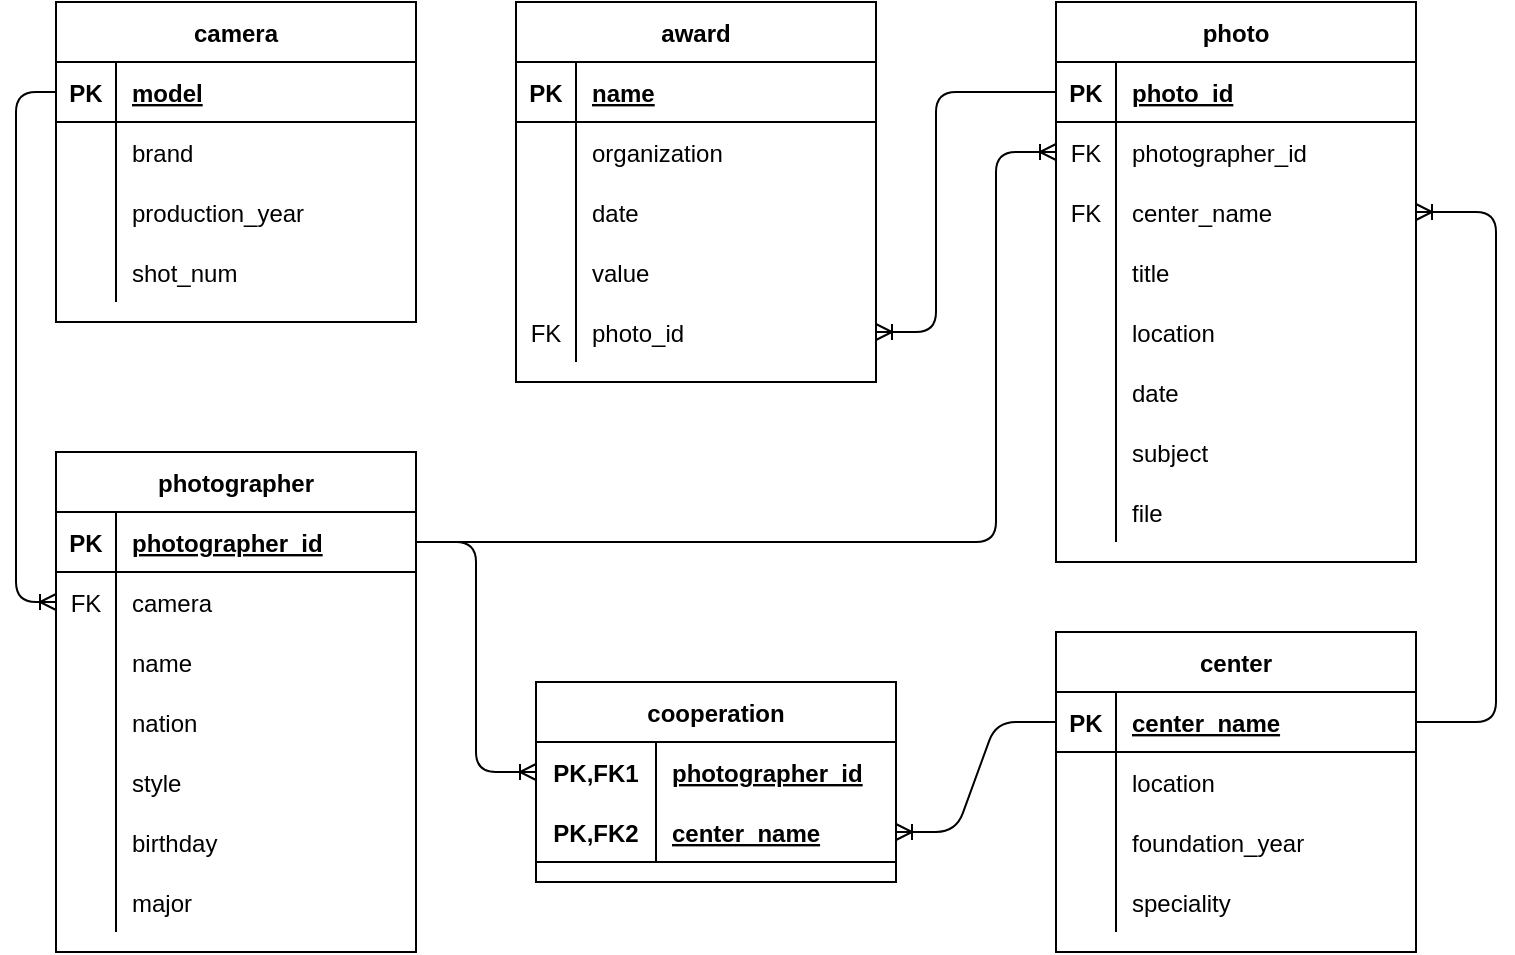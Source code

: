 <mxfile version="13.10.4" type="github">
  <diagram id="TFFf2abVDrZkA_rKR_qa" name="Page-1">
    <mxGraphModel dx="868" dy="450" grid="1" gridSize="10" guides="1" tooltips="1" connect="1" arrows="1" fold="1" page="1" pageScale="1" pageWidth="850" pageHeight="1100" math="0" shadow="0">
      <root>
        <mxCell id="0" />
        <mxCell id="1" parent="0" />
        <mxCell id="PV1UCOZisjYgFc_bMbk6-1" value="photographer" style="shape=table;startSize=30;container=1;collapsible=1;childLayout=tableLayout;fixedRows=1;rowLines=0;fontStyle=1;align=center;resizeLast=1;swimlaneFillColor=#ffffff;" parent="1" vertex="1">
          <mxGeometry x="70" y="285" width="180" height="250.0" as="geometry">
            <mxRectangle x="70" y="30" width="110" height="30" as="alternateBounds" />
          </mxGeometry>
        </mxCell>
        <mxCell id="PV1UCOZisjYgFc_bMbk6-2" value="" style="shape=partialRectangle;collapsible=0;dropTarget=0;pointerEvents=0;fillColor=none;top=0;left=0;bottom=1;right=0;points=[[0,0.5],[1,0.5]];portConstraint=eastwest;" parent="PV1UCOZisjYgFc_bMbk6-1" vertex="1">
          <mxGeometry y="30" width="180" height="30" as="geometry" />
        </mxCell>
        <mxCell id="PV1UCOZisjYgFc_bMbk6-3" value="PK" style="shape=partialRectangle;connectable=0;fillColor=none;top=0;left=0;bottom=0;right=0;fontStyle=1;overflow=hidden;" parent="PV1UCOZisjYgFc_bMbk6-2" vertex="1">
          <mxGeometry width="30" height="30" as="geometry" />
        </mxCell>
        <mxCell id="PV1UCOZisjYgFc_bMbk6-4" value="photographer_id" style="shape=partialRectangle;connectable=0;fillColor=none;top=0;left=0;bottom=0;right=0;align=left;spacingLeft=6;fontStyle=5;overflow=hidden;" parent="PV1UCOZisjYgFc_bMbk6-2" vertex="1">
          <mxGeometry x="30" width="150" height="30" as="geometry" />
        </mxCell>
        <mxCell id="PV1UCOZisjYgFc_bMbk6-5" value="" style="shape=partialRectangle;collapsible=0;dropTarget=0;pointerEvents=0;fillColor=none;top=0;left=0;bottom=0;right=0;points=[[0,0.5],[1,0.5]];portConstraint=eastwest;" parent="PV1UCOZisjYgFc_bMbk6-1" vertex="1">
          <mxGeometry y="60" width="180" height="30" as="geometry" />
        </mxCell>
        <mxCell id="PV1UCOZisjYgFc_bMbk6-6" value="FK" style="shape=partialRectangle;connectable=0;fillColor=none;top=0;left=0;bottom=0;right=0;editable=1;overflow=hidden;" parent="PV1UCOZisjYgFc_bMbk6-5" vertex="1">
          <mxGeometry width="30" height="30" as="geometry" />
        </mxCell>
        <mxCell id="PV1UCOZisjYgFc_bMbk6-7" value="camera" style="shape=partialRectangle;connectable=0;fillColor=none;top=0;left=0;bottom=0;right=0;align=left;spacingLeft=6;overflow=hidden;" parent="PV1UCOZisjYgFc_bMbk6-5" vertex="1">
          <mxGeometry x="30" width="150" height="30" as="geometry" />
        </mxCell>
        <mxCell id="PV1UCOZisjYgFc_bMbk6-216" value="" style="shape=partialRectangle;collapsible=0;dropTarget=0;pointerEvents=0;fillColor=none;top=0;left=0;bottom=0;right=0;points=[[0,0.5],[1,0.5]];portConstraint=eastwest;" parent="PV1UCOZisjYgFc_bMbk6-1" vertex="1">
          <mxGeometry y="90" width="180" height="30" as="geometry" />
        </mxCell>
        <mxCell id="PV1UCOZisjYgFc_bMbk6-217" value="" style="shape=partialRectangle;connectable=0;fillColor=none;top=0;left=0;bottom=0;right=0;editable=1;overflow=hidden;" parent="PV1UCOZisjYgFc_bMbk6-216" vertex="1">
          <mxGeometry width="30" height="30" as="geometry" />
        </mxCell>
        <mxCell id="PV1UCOZisjYgFc_bMbk6-218" value="name" style="shape=partialRectangle;connectable=0;fillColor=none;top=0;left=0;bottom=0;right=0;align=left;spacingLeft=6;overflow=hidden;" parent="PV1UCOZisjYgFc_bMbk6-216" vertex="1">
          <mxGeometry x="30" width="150" height="30" as="geometry" />
        </mxCell>
        <mxCell id="PV1UCOZisjYgFc_bMbk6-8" value="" style="shape=partialRectangle;collapsible=0;dropTarget=0;pointerEvents=0;fillColor=none;top=0;left=0;bottom=0;right=0;points=[[0,0.5],[1,0.5]];portConstraint=eastwest;" parent="PV1UCOZisjYgFc_bMbk6-1" vertex="1">
          <mxGeometry y="120" width="180" height="30" as="geometry" />
        </mxCell>
        <mxCell id="PV1UCOZisjYgFc_bMbk6-9" value="" style="shape=partialRectangle;connectable=0;fillColor=none;top=0;left=0;bottom=0;right=0;editable=1;overflow=hidden;" parent="PV1UCOZisjYgFc_bMbk6-8" vertex="1">
          <mxGeometry width="30" height="30" as="geometry" />
        </mxCell>
        <mxCell id="PV1UCOZisjYgFc_bMbk6-10" value="nation" style="shape=partialRectangle;connectable=0;fillColor=none;top=0;left=0;bottom=0;right=0;align=left;spacingLeft=6;overflow=hidden;" parent="PV1UCOZisjYgFc_bMbk6-8" vertex="1">
          <mxGeometry x="30" width="150" height="30" as="geometry" />
        </mxCell>
        <mxCell id="PV1UCOZisjYgFc_bMbk6-11" value="" style="shape=partialRectangle;collapsible=0;dropTarget=0;pointerEvents=0;fillColor=none;top=0;left=0;bottom=0;right=0;points=[[0,0.5],[1,0.5]];portConstraint=eastwest;" parent="PV1UCOZisjYgFc_bMbk6-1" vertex="1">
          <mxGeometry y="150" width="180" height="30" as="geometry" />
        </mxCell>
        <mxCell id="PV1UCOZisjYgFc_bMbk6-12" value="" style="shape=partialRectangle;connectable=0;fillColor=none;top=0;left=0;bottom=0;right=0;editable=1;overflow=hidden;" parent="PV1UCOZisjYgFc_bMbk6-11" vertex="1">
          <mxGeometry width="30" height="30" as="geometry" />
        </mxCell>
        <mxCell id="PV1UCOZisjYgFc_bMbk6-13" value="style" style="shape=partialRectangle;connectable=0;fillColor=none;top=0;left=0;bottom=0;right=0;align=left;spacingLeft=6;overflow=hidden;" parent="PV1UCOZisjYgFc_bMbk6-11" vertex="1">
          <mxGeometry x="30" width="150" height="30" as="geometry" />
        </mxCell>
        <mxCell id="PV1UCOZisjYgFc_bMbk6-18" value="" style="shape=partialRectangle;collapsible=0;dropTarget=0;pointerEvents=0;fillColor=none;top=0;left=0;bottom=0;right=0;points=[[0,0.5],[1,0.5]];portConstraint=eastwest;" parent="PV1UCOZisjYgFc_bMbk6-1" vertex="1">
          <mxGeometry y="180" width="180" height="30" as="geometry" />
        </mxCell>
        <mxCell id="PV1UCOZisjYgFc_bMbk6-19" value="" style="shape=partialRectangle;connectable=0;fillColor=none;top=0;left=0;bottom=0;right=0;editable=1;overflow=hidden;" parent="PV1UCOZisjYgFc_bMbk6-18" vertex="1">
          <mxGeometry width="30" height="30" as="geometry" />
        </mxCell>
        <mxCell id="PV1UCOZisjYgFc_bMbk6-20" value="birthday" style="shape=partialRectangle;connectable=0;fillColor=none;top=0;left=0;bottom=0;right=0;align=left;spacingLeft=6;overflow=hidden;" parent="PV1UCOZisjYgFc_bMbk6-18" vertex="1">
          <mxGeometry x="30" width="150" height="30" as="geometry" />
        </mxCell>
        <mxCell id="PV1UCOZisjYgFc_bMbk6-21" value="" style="shape=partialRectangle;collapsible=0;dropTarget=0;pointerEvents=0;fillColor=none;top=0;left=0;bottom=0;right=0;points=[[0,0.5],[1,0.5]];portConstraint=eastwest;" parent="PV1UCOZisjYgFc_bMbk6-1" vertex="1">
          <mxGeometry y="210" width="180" height="30" as="geometry" />
        </mxCell>
        <mxCell id="PV1UCOZisjYgFc_bMbk6-22" value="" style="shape=partialRectangle;connectable=0;fillColor=none;top=0;left=0;bottom=0;right=0;editable=1;overflow=hidden;" parent="PV1UCOZisjYgFc_bMbk6-21" vertex="1">
          <mxGeometry width="30" height="30" as="geometry" />
        </mxCell>
        <mxCell id="PV1UCOZisjYgFc_bMbk6-23" value="major" style="shape=partialRectangle;connectable=0;fillColor=none;top=0;left=0;bottom=0;right=0;align=left;spacingLeft=6;overflow=hidden;" parent="PV1UCOZisjYgFc_bMbk6-21" vertex="1">
          <mxGeometry x="30" width="150" height="30" as="geometry" />
        </mxCell>
        <mxCell id="PV1UCOZisjYgFc_bMbk6-31" value="camera" style="shape=table;startSize=30;container=1;collapsible=1;childLayout=tableLayout;fixedRows=1;rowLines=0;fontStyle=1;align=center;resizeLast=1;swimlaneFillColor=#ffffff;" parent="1" vertex="1">
          <mxGeometry x="70" y="60" width="180" height="160" as="geometry" />
        </mxCell>
        <mxCell id="PV1UCOZisjYgFc_bMbk6-32" value="" style="shape=partialRectangle;collapsible=0;dropTarget=0;pointerEvents=0;fillColor=none;top=0;left=0;bottom=1;right=0;points=[[0,0.5],[1,0.5]];portConstraint=eastwest;" parent="PV1UCOZisjYgFc_bMbk6-31" vertex="1">
          <mxGeometry y="30" width="180" height="30" as="geometry" />
        </mxCell>
        <mxCell id="PV1UCOZisjYgFc_bMbk6-33" value="PK" style="shape=partialRectangle;connectable=0;fillColor=none;top=0;left=0;bottom=0;right=0;fontStyle=1;overflow=hidden;" parent="PV1UCOZisjYgFc_bMbk6-32" vertex="1">
          <mxGeometry width="30" height="30" as="geometry" />
        </mxCell>
        <mxCell id="PV1UCOZisjYgFc_bMbk6-34" value="model" style="shape=partialRectangle;connectable=0;fillColor=none;top=0;left=0;bottom=0;right=0;align=left;spacingLeft=6;fontStyle=5;overflow=hidden;" parent="PV1UCOZisjYgFc_bMbk6-32" vertex="1">
          <mxGeometry x="30" width="150" height="30" as="geometry" />
        </mxCell>
        <mxCell id="PV1UCOZisjYgFc_bMbk6-35" value="" style="shape=partialRectangle;collapsible=0;dropTarget=0;pointerEvents=0;fillColor=none;top=0;left=0;bottom=0;right=0;points=[[0,0.5],[1,0.5]];portConstraint=eastwest;" parent="PV1UCOZisjYgFc_bMbk6-31" vertex="1">
          <mxGeometry y="60" width="180" height="30" as="geometry" />
        </mxCell>
        <mxCell id="PV1UCOZisjYgFc_bMbk6-36" value="" style="shape=partialRectangle;connectable=0;fillColor=none;top=0;left=0;bottom=0;right=0;editable=1;overflow=hidden;" parent="PV1UCOZisjYgFc_bMbk6-35" vertex="1">
          <mxGeometry width="30" height="30" as="geometry" />
        </mxCell>
        <mxCell id="PV1UCOZisjYgFc_bMbk6-37" value="brand" style="shape=partialRectangle;connectable=0;fillColor=none;top=0;left=0;bottom=0;right=0;align=left;spacingLeft=6;overflow=hidden;" parent="PV1UCOZisjYgFc_bMbk6-35" vertex="1">
          <mxGeometry x="30" width="150" height="30" as="geometry" />
        </mxCell>
        <mxCell id="PV1UCOZisjYgFc_bMbk6-38" value="" style="shape=partialRectangle;collapsible=0;dropTarget=0;pointerEvents=0;fillColor=none;top=0;left=0;bottom=0;right=0;points=[[0,0.5],[1,0.5]];portConstraint=eastwest;" parent="PV1UCOZisjYgFc_bMbk6-31" vertex="1">
          <mxGeometry y="90" width="180" height="30" as="geometry" />
        </mxCell>
        <mxCell id="PV1UCOZisjYgFc_bMbk6-39" value="" style="shape=partialRectangle;connectable=0;fillColor=none;top=0;left=0;bottom=0;right=0;editable=1;overflow=hidden;" parent="PV1UCOZisjYgFc_bMbk6-38" vertex="1">
          <mxGeometry width="30" height="30" as="geometry" />
        </mxCell>
        <mxCell id="PV1UCOZisjYgFc_bMbk6-40" value="production_year" style="shape=partialRectangle;connectable=0;fillColor=none;top=0;left=0;bottom=0;right=0;align=left;spacingLeft=6;overflow=hidden;" parent="PV1UCOZisjYgFc_bMbk6-38" vertex="1">
          <mxGeometry x="30" width="150" height="30" as="geometry" />
        </mxCell>
        <mxCell id="PV1UCOZisjYgFc_bMbk6-41" value="" style="shape=partialRectangle;collapsible=0;dropTarget=0;pointerEvents=0;fillColor=none;top=0;left=0;bottom=0;right=0;points=[[0,0.5],[1,0.5]];portConstraint=eastwest;" parent="PV1UCOZisjYgFc_bMbk6-31" vertex="1">
          <mxGeometry y="120" width="180" height="30" as="geometry" />
        </mxCell>
        <mxCell id="PV1UCOZisjYgFc_bMbk6-42" value="" style="shape=partialRectangle;connectable=0;fillColor=none;top=0;left=0;bottom=0;right=0;editable=1;overflow=hidden;" parent="PV1UCOZisjYgFc_bMbk6-41" vertex="1">
          <mxGeometry width="30" height="30" as="geometry" />
        </mxCell>
        <mxCell id="PV1UCOZisjYgFc_bMbk6-43" value="shot_num" style="shape=partialRectangle;connectable=0;fillColor=none;top=0;left=0;bottom=0;right=0;align=left;spacingLeft=6;overflow=hidden;" parent="PV1UCOZisjYgFc_bMbk6-41" vertex="1">
          <mxGeometry x="30" width="150" height="30" as="geometry" />
        </mxCell>
        <mxCell id="PV1UCOZisjYgFc_bMbk6-50" value="center" style="shape=table;startSize=30;container=1;collapsible=1;childLayout=tableLayout;fixedRows=1;rowLines=0;fontStyle=1;align=center;resizeLast=1;swimlaneFillColor=#ffffff;" parent="1" vertex="1">
          <mxGeometry x="570" y="375" width="180" height="160" as="geometry" />
        </mxCell>
        <mxCell id="PV1UCOZisjYgFc_bMbk6-51" value="" style="shape=partialRectangle;collapsible=0;dropTarget=0;pointerEvents=0;fillColor=none;top=0;left=0;bottom=1;right=0;points=[[0,0.5],[1,0.5]];portConstraint=eastwest;" parent="PV1UCOZisjYgFc_bMbk6-50" vertex="1">
          <mxGeometry y="30" width="180" height="30" as="geometry" />
        </mxCell>
        <mxCell id="PV1UCOZisjYgFc_bMbk6-52" value="PK" style="shape=partialRectangle;connectable=0;fillColor=none;top=0;left=0;bottom=0;right=0;fontStyle=1;overflow=hidden;" parent="PV1UCOZisjYgFc_bMbk6-51" vertex="1">
          <mxGeometry width="30" height="30" as="geometry" />
        </mxCell>
        <mxCell id="PV1UCOZisjYgFc_bMbk6-53" value="center_name" style="shape=partialRectangle;connectable=0;fillColor=none;top=0;left=0;bottom=0;right=0;align=left;spacingLeft=6;fontStyle=5;overflow=hidden;" parent="PV1UCOZisjYgFc_bMbk6-51" vertex="1">
          <mxGeometry x="30" width="150" height="30" as="geometry" />
        </mxCell>
        <mxCell id="PV1UCOZisjYgFc_bMbk6-54" value="" style="shape=partialRectangle;collapsible=0;dropTarget=0;pointerEvents=0;fillColor=none;top=0;left=0;bottom=0;right=0;points=[[0,0.5],[1,0.5]];portConstraint=eastwest;" parent="PV1UCOZisjYgFc_bMbk6-50" vertex="1">
          <mxGeometry y="60" width="180" height="30" as="geometry" />
        </mxCell>
        <mxCell id="PV1UCOZisjYgFc_bMbk6-55" value="" style="shape=partialRectangle;connectable=0;fillColor=none;top=0;left=0;bottom=0;right=0;editable=1;overflow=hidden;" parent="PV1UCOZisjYgFc_bMbk6-54" vertex="1">
          <mxGeometry width="30" height="30" as="geometry" />
        </mxCell>
        <mxCell id="PV1UCOZisjYgFc_bMbk6-56" value="location" style="shape=partialRectangle;connectable=0;fillColor=none;top=0;left=0;bottom=0;right=0;align=left;spacingLeft=6;overflow=hidden;" parent="PV1UCOZisjYgFc_bMbk6-54" vertex="1">
          <mxGeometry x="30" width="150" height="30" as="geometry" />
        </mxCell>
        <mxCell id="PV1UCOZisjYgFc_bMbk6-57" value="" style="shape=partialRectangle;collapsible=0;dropTarget=0;pointerEvents=0;fillColor=none;top=0;left=0;bottom=0;right=0;points=[[0,0.5],[1,0.5]];portConstraint=eastwest;" parent="PV1UCOZisjYgFc_bMbk6-50" vertex="1">
          <mxGeometry y="90" width="180" height="30" as="geometry" />
        </mxCell>
        <mxCell id="PV1UCOZisjYgFc_bMbk6-58" value="" style="shape=partialRectangle;connectable=0;fillColor=none;top=0;left=0;bottom=0;right=0;editable=1;overflow=hidden;" parent="PV1UCOZisjYgFc_bMbk6-57" vertex="1">
          <mxGeometry width="30" height="30" as="geometry" />
        </mxCell>
        <mxCell id="PV1UCOZisjYgFc_bMbk6-59" value="foundation_year" style="shape=partialRectangle;connectable=0;fillColor=none;top=0;left=0;bottom=0;right=0;align=left;spacingLeft=6;overflow=hidden;" parent="PV1UCOZisjYgFc_bMbk6-57" vertex="1">
          <mxGeometry x="30" width="150" height="30" as="geometry" />
        </mxCell>
        <mxCell id="PV1UCOZisjYgFc_bMbk6-60" value="" style="shape=partialRectangle;collapsible=0;dropTarget=0;pointerEvents=0;fillColor=none;top=0;left=0;bottom=0;right=0;points=[[0,0.5],[1,0.5]];portConstraint=eastwest;" parent="PV1UCOZisjYgFc_bMbk6-50" vertex="1">
          <mxGeometry y="120" width="180" height="30" as="geometry" />
        </mxCell>
        <mxCell id="PV1UCOZisjYgFc_bMbk6-61" value="" style="shape=partialRectangle;connectable=0;fillColor=none;top=0;left=0;bottom=0;right=0;editable=1;overflow=hidden;" parent="PV1UCOZisjYgFc_bMbk6-60" vertex="1">
          <mxGeometry width="30" height="30" as="geometry" />
        </mxCell>
        <mxCell id="PV1UCOZisjYgFc_bMbk6-62" value="speciality" style="shape=partialRectangle;connectable=0;fillColor=none;top=0;left=0;bottom=0;right=0;align=left;spacingLeft=6;overflow=hidden;" parent="PV1UCOZisjYgFc_bMbk6-60" vertex="1">
          <mxGeometry x="30" width="150" height="30" as="geometry" />
        </mxCell>
        <mxCell id="PV1UCOZisjYgFc_bMbk6-116" value="photo" style="shape=table;startSize=30;container=1;collapsible=1;childLayout=tableLayout;fixedRows=1;rowLines=0;fontStyle=1;align=center;resizeLast=1;swimlaneFillColor=#ffffff;" parent="1" vertex="1">
          <mxGeometry x="570" y="60" width="180" height="280" as="geometry" />
        </mxCell>
        <mxCell id="PV1UCOZisjYgFc_bMbk6-165" value="" style="shape=partialRectangle;collapsible=0;dropTarget=0;pointerEvents=0;fillColor=none;top=0;left=0;bottom=1;right=0;points=[[0,0.5],[1,0.5]];portConstraint=eastwest;" parent="PV1UCOZisjYgFc_bMbk6-116" vertex="1">
          <mxGeometry y="30" width="180" height="30" as="geometry" />
        </mxCell>
        <mxCell id="PV1UCOZisjYgFc_bMbk6-166" value="PK" style="shape=partialRectangle;connectable=0;fillColor=none;top=0;left=0;bottom=0;right=0;fontStyle=1;overflow=hidden;" parent="PV1UCOZisjYgFc_bMbk6-165" vertex="1">
          <mxGeometry width="30" height="30" as="geometry" />
        </mxCell>
        <mxCell id="PV1UCOZisjYgFc_bMbk6-167" value="photo_id" style="shape=partialRectangle;connectable=0;fillColor=none;top=0;left=0;bottom=0;right=0;align=left;spacingLeft=6;fontStyle=5;overflow=hidden;" parent="PV1UCOZisjYgFc_bMbk6-165" vertex="1">
          <mxGeometry x="30" width="150" height="30" as="geometry" />
        </mxCell>
        <mxCell id="PV1UCOZisjYgFc_bMbk6-120" value="" style="shape=partialRectangle;collapsible=0;dropTarget=0;pointerEvents=0;fillColor=none;top=0;left=0;bottom=0;right=0;points=[[0,0.5],[1,0.5]];portConstraint=eastwest;" parent="PV1UCOZisjYgFc_bMbk6-116" vertex="1">
          <mxGeometry y="60" width="180" height="30" as="geometry" />
        </mxCell>
        <mxCell id="PV1UCOZisjYgFc_bMbk6-121" value="FK" style="shape=partialRectangle;connectable=0;fillColor=none;top=0;left=0;bottom=0;right=0;editable=1;overflow=hidden;" parent="PV1UCOZisjYgFc_bMbk6-120" vertex="1">
          <mxGeometry width="30" height="30" as="geometry" />
        </mxCell>
        <mxCell id="PV1UCOZisjYgFc_bMbk6-122" value="photographer_id" style="shape=partialRectangle;connectable=0;fillColor=none;top=0;left=0;bottom=0;right=0;align=left;spacingLeft=6;overflow=hidden;" parent="PV1UCOZisjYgFc_bMbk6-120" vertex="1">
          <mxGeometry x="30" width="150" height="30" as="geometry" />
        </mxCell>
        <mxCell id="PV1UCOZisjYgFc_bMbk6-123" value="" style="shape=partialRectangle;collapsible=0;dropTarget=0;pointerEvents=0;fillColor=none;top=0;left=0;bottom=0;right=0;points=[[0,0.5],[1,0.5]];portConstraint=eastwest;" parent="PV1UCOZisjYgFc_bMbk6-116" vertex="1">
          <mxGeometry y="90" width="180" height="30" as="geometry" />
        </mxCell>
        <mxCell id="PV1UCOZisjYgFc_bMbk6-124" value="FK" style="shape=partialRectangle;connectable=0;fillColor=none;top=0;left=0;bottom=0;right=0;editable=1;overflow=hidden;" parent="PV1UCOZisjYgFc_bMbk6-123" vertex="1">
          <mxGeometry width="30" height="30" as="geometry" />
        </mxCell>
        <mxCell id="PV1UCOZisjYgFc_bMbk6-125" value="center_name" style="shape=partialRectangle;connectable=0;fillColor=none;top=0;left=0;bottom=0;right=0;align=left;spacingLeft=6;overflow=hidden;" parent="PV1UCOZisjYgFc_bMbk6-123" vertex="1">
          <mxGeometry x="30" width="150" height="30" as="geometry" />
        </mxCell>
        <mxCell id="PV1UCOZisjYgFc_bMbk6-126" value="" style="shape=partialRectangle;collapsible=0;dropTarget=0;pointerEvents=0;fillColor=none;top=0;left=0;bottom=0;right=0;points=[[0,0.5],[1,0.5]];portConstraint=eastwest;" parent="PV1UCOZisjYgFc_bMbk6-116" vertex="1">
          <mxGeometry y="120" width="180" height="30" as="geometry" />
        </mxCell>
        <mxCell id="PV1UCOZisjYgFc_bMbk6-127" value="" style="shape=partialRectangle;connectable=0;fillColor=none;top=0;left=0;bottom=0;right=0;editable=1;overflow=hidden;" parent="PV1UCOZisjYgFc_bMbk6-126" vertex="1">
          <mxGeometry width="30" height="30" as="geometry" />
        </mxCell>
        <mxCell id="PV1UCOZisjYgFc_bMbk6-128" value="title" style="shape=partialRectangle;connectable=0;fillColor=none;top=0;left=0;bottom=0;right=0;align=left;spacingLeft=6;overflow=hidden;" parent="PV1UCOZisjYgFc_bMbk6-126" vertex="1">
          <mxGeometry x="30" width="150" height="30" as="geometry" />
        </mxCell>
        <mxCell id="PV1UCOZisjYgFc_bMbk6-172" value="" style="shape=partialRectangle;collapsible=0;dropTarget=0;pointerEvents=0;fillColor=none;top=0;left=0;bottom=0;right=0;points=[[0,0.5],[1,0.5]];portConstraint=eastwest;" parent="PV1UCOZisjYgFc_bMbk6-116" vertex="1">
          <mxGeometry y="150" width="180" height="30" as="geometry" />
        </mxCell>
        <mxCell id="PV1UCOZisjYgFc_bMbk6-173" value="" style="shape=partialRectangle;connectable=0;fillColor=none;top=0;left=0;bottom=0;right=0;editable=1;overflow=hidden;" parent="PV1UCOZisjYgFc_bMbk6-172" vertex="1">
          <mxGeometry width="30" height="30" as="geometry" />
        </mxCell>
        <mxCell id="PV1UCOZisjYgFc_bMbk6-174" value="location" style="shape=partialRectangle;connectable=0;fillColor=none;top=0;left=0;bottom=0;right=0;align=left;spacingLeft=6;overflow=hidden;" parent="PV1UCOZisjYgFc_bMbk6-172" vertex="1">
          <mxGeometry x="30" width="150" height="30" as="geometry" />
        </mxCell>
        <mxCell id="PV1UCOZisjYgFc_bMbk6-175" value="" style="shape=partialRectangle;collapsible=0;dropTarget=0;pointerEvents=0;fillColor=none;top=0;left=0;bottom=0;right=0;points=[[0,0.5],[1,0.5]];portConstraint=eastwest;" parent="PV1UCOZisjYgFc_bMbk6-116" vertex="1">
          <mxGeometry y="180" width="180" height="30" as="geometry" />
        </mxCell>
        <mxCell id="PV1UCOZisjYgFc_bMbk6-176" value="" style="shape=partialRectangle;connectable=0;fillColor=none;top=0;left=0;bottom=0;right=0;editable=1;overflow=hidden;" parent="PV1UCOZisjYgFc_bMbk6-175" vertex="1">
          <mxGeometry width="30" height="30" as="geometry" />
        </mxCell>
        <mxCell id="PV1UCOZisjYgFc_bMbk6-177" value="date" style="shape=partialRectangle;connectable=0;fillColor=none;top=0;left=0;bottom=0;right=0;align=left;spacingLeft=6;overflow=hidden;" parent="PV1UCOZisjYgFc_bMbk6-175" vertex="1">
          <mxGeometry x="30" width="150" height="30" as="geometry" />
        </mxCell>
        <mxCell id="PV1UCOZisjYgFc_bMbk6-178" value="" style="shape=partialRectangle;collapsible=0;dropTarget=0;pointerEvents=0;fillColor=none;top=0;left=0;bottom=0;right=0;points=[[0,0.5],[1,0.5]];portConstraint=eastwest;" parent="PV1UCOZisjYgFc_bMbk6-116" vertex="1">
          <mxGeometry y="210" width="180" height="30" as="geometry" />
        </mxCell>
        <mxCell id="PV1UCOZisjYgFc_bMbk6-179" value="" style="shape=partialRectangle;connectable=0;fillColor=none;top=0;left=0;bottom=0;right=0;editable=1;overflow=hidden;" parent="PV1UCOZisjYgFc_bMbk6-178" vertex="1">
          <mxGeometry width="30" height="30" as="geometry" />
        </mxCell>
        <mxCell id="PV1UCOZisjYgFc_bMbk6-180" value="subject" style="shape=partialRectangle;connectable=0;fillColor=none;top=0;left=0;bottom=0;right=0;align=left;spacingLeft=6;overflow=hidden;" parent="PV1UCOZisjYgFc_bMbk6-178" vertex="1">
          <mxGeometry x="30" width="150" height="30" as="geometry" />
        </mxCell>
        <mxCell id="PV1UCOZisjYgFc_bMbk6-181" value="" style="shape=partialRectangle;collapsible=0;dropTarget=0;pointerEvents=0;fillColor=none;top=0;left=0;bottom=0;right=0;points=[[0,0.5],[1,0.5]];portConstraint=eastwest;" parent="PV1UCOZisjYgFc_bMbk6-116" vertex="1">
          <mxGeometry y="240" width="180" height="30" as="geometry" />
        </mxCell>
        <mxCell id="PV1UCOZisjYgFc_bMbk6-182" value="" style="shape=partialRectangle;connectable=0;fillColor=none;top=0;left=0;bottom=0;right=0;editable=1;overflow=hidden;" parent="PV1UCOZisjYgFc_bMbk6-181" vertex="1">
          <mxGeometry width="30" height="30" as="geometry" />
        </mxCell>
        <mxCell id="PV1UCOZisjYgFc_bMbk6-183" value="file" style="shape=partialRectangle;connectable=0;fillColor=none;top=0;left=0;bottom=0;right=0;align=left;spacingLeft=6;overflow=hidden;" parent="PV1UCOZisjYgFc_bMbk6-181" vertex="1">
          <mxGeometry x="30" width="150" height="30" as="geometry" />
        </mxCell>
        <mxCell id="PV1UCOZisjYgFc_bMbk6-168" value="" style="edgeStyle=elbowEdgeStyle;fontSize=12;html=1;endArrow=ERoneToMany;exitX=1;exitY=0.5;exitDx=0;exitDy=0;entryX=0;entryY=0.5;entryDx=0;entryDy=0;" parent="1" source="PV1UCOZisjYgFc_bMbk6-2" target="PV1UCOZisjYgFc_bMbk6-120" edge="1">
          <mxGeometry width="100" height="100" relative="1" as="geometry">
            <mxPoint x="400" y="605" as="sourcePoint" />
            <mxPoint x="500" y="505" as="targetPoint" />
            <Array as="points">
              <mxPoint x="540" y="235" />
            </Array>
          </mxGeometry>
        </mxCell>
        <mxCell id="PV1UCOZisjYgFc_bMbk6-197" value="award" style="shape=table;startSize=30;container=1;collapsible=1;childLayout=tableLayout;fixedRows=1;rowLines=0;fontStyle=1;align=center;resizeLast=1;swimlaneFillColor=#ffffff;" parent="1" vertex="1">
          <mxGeometry x="300" y="60" width="180" height="190" as="geometry" />
        </mxCell>
        <mxCell id="PV1UCOZisjYgFc_bMbk6-198" value="" style="shape=partialRectangle;collapsible=0;dropTarget=0;pointerEvents=0;fillColor=none;top=0;left=0;bottom=1;right=0;points=[[0,0.5],[1,0.5]];portConstraint=eastwest;" parent="PV1UCOZisjYgFc_bMbk6-197" vertex="1">
          <mxGeometry y="30" width="180" height="30" as="geometry" />
        </mxCell>
        <mxCell id="PV1UCOZisjYgFc_bMbk6-199" value="PK" style="shape=partialRectangle;connectable=0;fillColor=none;top=0;left=0;bottom=0;right=0;fontStyle=1;overflow=hidden;" parent="PV1UCOZisjYgFc_bMbk6-198" vertex="1">
          <mxGeometry width="30" height="30" as="geometry" />
        </mxCell>
        <mxCell id="PV1UCOZisjYgFc_bMbk6-200" value="name" style="shape=partialRectangle;connectable=0;fillColor=none;top=0;left=0;bottom=0;right=0;align=left;spacingLeft=6;fontStyle=5;overflow=hidden;" parent="PV1UCOZisjYgFc_bMbk6-198" vertex="1">
          <mxGeometry x="30" width="150" height="30" as="geometry" />
        </mxCell>
        <mxCell id="PV1UCOZisjYgFc_bMbk6-201" value="" style="shape=partialRectangle;collapsible=0;dropTarget=0;pointerEvents=0;fillColor=none;top=0;left=0;bottom=0;right=0;points=[[0,0.5],[1,0.5]];portConstraint=eastwest;" parent="PV1UCOZisjYgFc_bMbk6-197" vertex="1">
          <mxGeometry y="60" width="180" height="30" as="geometry" />
        </mxCell>
        <mxCell id="PV1UCOZisjYgFc_bMbk6-202" value="" style="shape=partialRectangle;connectable=0;fillColor=none;top=0;left=0;bottom=0;right=0;editable=1;overflow=hidden;" parent="PV1UCOZisjYgFc_bMbk6-201" vertex="1">
          <mxGeometry width="30" height="30" as="geometry" />
        </mxCell>
        <mxCell id="PV1UCOZisjYgFc_bMbk6-203" value="organization" style="shape=partialRectangle;connectable=0;fillColor=none;top=0;left=0;bottom=0;right=0;align=left;spacingLeft=6;overflow=hidden;" parent="PV1UCOZisjYgFc_bMbk6-201" vertex="1">
          <mxGeometry x="30" width="150" height="30" as="geometry" />
        </mxCell>
        <mxCell id="PV1UCOZisjYgFc_bMbk6-204" value="" style="shape=partialRectangle;collapsible=0;dropTarget=0;pointerEvents=0;fillColor=none;top=0;left=0;bottom=0;right=0;points=[[0,0.5],[1,0.5]];portConstraint=eastwest;" parent="PV1UCOZisjYgFc_bMbk6-197" vertex="1">
          <mxGeometry y="90" width="180" height="30" as="geometry" />
        </mxCell>
        <mxCell id="PV1UCOZisjYgFc_bMbk6-205" value="" style="shape=partialRectangle;connectable=0;fillColor=none;top=0;left=0;bottom=0;right=0;editable=1;overflow=hidden;" parent="PV1UCOZisjYgFc_bMbk6-204" vertex="1">
          <mxGeometry width="30" height="30" as="geometry" />
        </mxCell>
        <mxCell id="PV1UCOZisjYgFc_bMbk6-206" value="date" style="shape=partialRectangle;connectable=0;fillColor=none;top=0;left=0;bottom=0;right=0;align=left;spacingLeft=6;overflow=hidden;" parent="PV1UCOZisjYgFc_bMbk6-204" vertex="1">
          <mxGeometry x="30" width="150" height="30" as="geometry" />
        </mxCell>
        <mxCell id="PV1UCOZisjYgFc_bMbk6-207" value="" style="shape=partialRectangle;collapsible=0;dropTarget=0;pointerEvents=0;fillColor=none;top=0;left=0;bottom=0;right=0;points=[[0,0.5],[1,0.5]];portConstraint=eastwest;" parent="PV1UCOZisjYgFc_bMbk6-197" vertex="1">
          <mxGeometry y="120" width="180" height="30" as="geometry" />
        </mxCell>
        <mxCell id="PV1UCOZisjYgFc_bMbk6-208" value="" style="shape=partialRectangle;connectable=0;fillColor=none;top=0;left=0;bottom=0;right=0;editable=1;overflow=hidden;" parent="PV1UCOZisjYgFc_bMbk6-207" vertex="1">
          <mxGeometry width="30" height="30" as="geometry" />
        </mxCell>
        <mxCell id="PV1UCOZisjYgFc_bMbk6-209" value="value" style="shape=partialRectangle;connectable=0;fillColor=none;top=0;left=0;bottom=0;right=0;align=left;spacingLeft=6;overflow=hidden;" parent="PV1UCOZisjYgFc_bMbk6-207" vertex="1">
          <mxGeometry x="30" width="150" height="30" as="geometry" />
        </mxCell>
        <mxCell id="PV1UCOZisjYgFc_bMbk6-219" value="" style="shape=partialRectangle;collapsible=0;dropTarget=0;pointerEvents=0;fillColor=none;top=0;left=0;bottom=0;right=0;points=[[0,0.5],[1,0.5]];portConstraint=eastwest;" parent="PV1UCOZisjYgFc_bMbk6-197" vertex="1">
          <mxGeometry y="150" width="180" height="30" as="geometry" />
        </mxCell>
        <mxCell id="PV1UCOZisjYgFc_bMbk6-220" value="FK" style="shape=partialRectangle;connectable=0;fillColor=none;top=0;left=0;bottom=0;right=0;editable=1;overflow=hidden;" parent="PV1UCOZisjYgFc_bMbk6-219" vertex="1">
          <mxGeometry width="30" height="30" as="geometry" />
        </mxCell>
        <mxCell id="PV1UCOZisjYgFc_bMbk6-221" value="photo_id" style="shape=partialRectangle;connectable=0;fillColor=none;top=0;left=0;bottom=0;right=0;align=left;spacingLeft=6;overflow=hidden;" parent="PV1UCOZisjYgFc_bMbk6-219" vertex="1">
          <mxGeometry x="30" width="150" height="30" as="geometry" />
        </mxCell>
        <mxCell id="PV1UCOZisjYgFc_bMbk6-210" value="" style="edgeStyle=orthogonalEdgeStyle;fontSize=12;html=1;endArrow=ERoneToMany;entryX=1;entryY=0.5;entryDx=0;entryDy=0;exitX=1;exitY=0.5;exitDx=0;exitDy=0;" parent="1" source="PV1UCOZisjYgFc_bMbk6-51" target="PV1UCOZisjYgFc_bMbk6-123" edge="1">
          <mxGeometry width="100" height="100" relative="1" as="geometry">
            <mxPoint x="500" y="425" as="sourcePoint" />
            <mxPoint x="590" y="455" as="targetPoint" />
            <Array as="points">
              <mxPoint x="790" y="420" />
              <mxPoint x="790" y="165" />
            </Array>
          </mxGeometry>
        </mxCell>
        <mxCell id="PV1UCOZisjYgFc_bMbk6-222" value="" style="edgeStyle=elbowEdgeStyle;fontSize=12;html=1;endArrow=ERoneToMany;exitX=0;exitY=0.5;exitDx=0;exitDy=0;entryX=1;entryY=0.5;entryDx=0;entryDy=0;" parent="1" source="PV1UCOZisjYgFc_bMbk6-165" target="PV1UCOZisjYgFc_bMbk6-219" edge="1">
          <mxGeometry width="100" height="100" relative="1" as="geometry">
            <mxPoint x="260.0" y="340" as="sourcePoint" />
            <mxPoint x="600" y="145" as="targetPoint" />
            <Array as="points">
              <mxPoint x="510" y="195" />
            </Array>
          </mxGeometry>
        </mxCell>
        <mxCell id="PV1UCOZisjYgFc_bMbk6-237" value="cooperation" style="shape=table;startSize=30;container=1;collapsible=1;childLayout=tableLayout;fixedRows=1;rowLines=0;fontStyle=1;align=center;resizeLast=1;fillColor=#ffffff;swimlaneFillColor=#ffffff;" parent="1" vertex="1">
          <mxGeometry x="310" y="400" width="180" height="100" as="geometry" />
        </mxCell>
        <mxCell id="PV1UCOZisjYgFc_bMbk6-238" value="" style="shape=partialRectangle;collapsible=0;dropTarget=0;pointerEvents=0;fillColor=none;top=0;left=0;bottom=0;right=0;points=[[0,0.5],[1,0.5]];portConstraint=eastwest;" parent="PV1UCOZisjYgFc_bMbk6-237" vertex="1">
          <mxGeometry y="30" width="180" height="30" as="geometry" />
        </mxCell>
        <mxCell id="PV1UCOZisjYgFc_bMbk6-239" value="PK,FK1" style="shape=partialRectangle;connectable=0;fillColor=none;top=0;left=0;bottom=0;right=0;fontStyle=1;overflow=hidden;" parent="PV1UCOZisjYgFc_bMbk6-238" vertex="1">
          <mxGeometry width="60" height="30" as="geometry" />
        </mxCell>
        <mxCell id="PV1UCOZisjYgFc_bMbk6-240" value="photographer_id" style="shape=partialRectangle;connectable=0;fillColor=none;top=0;left=0;bottom=0;right=0;align=left;spacingLeft=6;fontStyle=5;overflow=hidden;" parent="PV1UCOZisjYgFc_bMbk6-238" vertex="1">
          <mxGeometry x="60" width="120" height="30" as="geometry" />
        </mxCell>
        <mxCell id="PV1UCOZisjYgFc_bMbk6-241" value="" style="shape=partialRectangle;collapsible=0;dropTarget=0;pointerEvents=0;fillColor=none;top=0;left=0;bottom=1;right=0;points=[[0,0.5],[1,0.5]];portConstraint=eastwest;" parent="PV1UCOZisjYgFc_bMbk6-237" vertex="1">
          <mxGeometry y="60" width="180" height="30" as="geometry" />
        </mxCell>
        <mxCell id="PV1UCOZisjYgFc_bMbk6-242" value="PK,FK2" style="shape=partialRectangle;connectable=0;fillColor=none;top=0;left=0;bottom=0;right=0;fontStyle=1;overflow=hidden;" parent="PV1UCOZisjYgFc_bMbk6-241" vertex="1">
          <mxGeometry width="60" height="30" as="geometry" />
        </mxCell>
        <mxCell id="PV1UCOZisjYgFc_bMbk6-243" value="center_name" style="shape=partialRectangle;connectable=0;fillColor=none;top=0;left=0;bottom=0;right=0;align=left;spacingLeft=6;fontStyle=5;overflow=hidden;" parent="PV1UCOZisjYgFc_bMbk6-241" vertex="1">
          <mxGeometry x="60" width="120" height="30" as="geometry" />
        </mxCell>
        <mxCell id="PV1UCOZisjYgFc_bMbk6-252" value="" style="edgeStyle=orthogonalEdgeStyle;fontSize=12;html=1;endArrow=ERoneToMany;exitX=0;exitY=0.5;exitDx=0;exitDy=0;entryX=0;entryY=0.5;entryDx=0;entryDy=0;" parent="1" source="PV1UCOZisjYgFc_bMbk6-32" target="PV1UCOZisjYgFc_bMbk6-5" edge="1">
          <mxGeometry width="100" height="100" relative="1" as="geometry">
            <mxPoint x="370" y="360" as="sourcePoint" />
            <mxPoint x="470" y="260" as="targetPoint" />
            <Array as="points">
              <mxPoint x="50" y="105" />
              <mxPoint x="50" y="360" />
            </Array>
          </mxGeometry>
        </mxCell>
        <mxCell id="PV1UCOZisjYgFc_bMbk6-253" value="" style="edgeStyle=entityRelationEdgeStyle;fontSize=12;html=1;endArrow=ERoneToMany;exitX=1;exitY=0.5;exitDx=0;exitDy=0;entryX=0;entryY=0.5;entryDx=0;entryDy=0;" parent="1" source="PV1UCOZisjYgFc_bMbk6-2" target="PV1UCOZisjYgFc_bMbk6-238" edge="1">
          <mxGeometry width="100" height="100" relative="1" as="geometry">
            <mxPoint x="370" y="360" as="sourcePoint" />
            <mxPoint x="470" y="260" as="targetPoint" />
          </mxGeometry>
        </mxCell>
        <mxCell id="PV1UCOZisjYgFc_bMbk6-254" value="" style="edgeStyle=entityRelationEdgeStyle;fontSize=12;html=1;endArrow=ERoneToMany;exitX=0;exitY=0.5;exitDx=0;exitDy=0;entryX=1;entryY=0.5;entryDx=0;entryDy=0;" parent="1" source="PV1UCOZisjYgFc_bMbk6-51" target="PV1UCOZisjYgFc_bMbk6-241" edge="1">
          <mxGeometry width="100" height="100" relative="1" as="geometry">
            <mxPoint x="370" y="360" as="sourcePoint" />
            <mxPoint x="470" y="260" as="targetPoint" />
          </mxGeometry>
        </mxCell>
      </root>
    </mxGraphModel>
  </diagram>
</mxfile>
